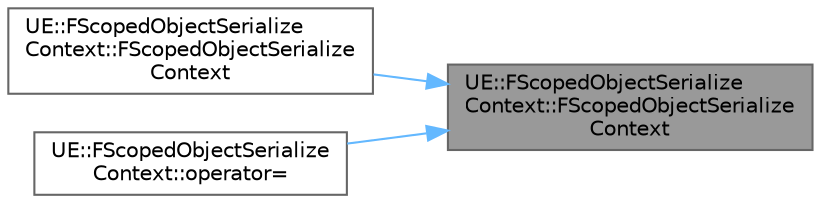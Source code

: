 digraph "UE::FScopedObjectSerializeContext::FScopedObjectSerializeContext"
{
 // INTERACTIVE_SVG=YES
 // LATEX_PDF_SIZE
  bgcolor="transparent";
  edge [fontname=Helvetica,fontsize=10,labelfontname=Helvetica,labelfontsize=10];
  node [fontname=Helvetica,fontsize=10,shape=box,height=0.2,width=0.4];
  rankdir="RL";
  Node1 [id="Node000001",label="UE::FScopedObjectSerialize\lContext::FScopedObjectSerialize\lContext",height=0.2,width=0.4,color="gray40", fillcolor="grey60", style="filled", fontcolor="black",tooltip=" "];
  Node1 -> Node2 [id="edge1_Node000001_Node000002",dir="back",color="steelblue1",style="solid",tooltip=" "];
  Node2 [id="Node000002",label="UE::FScopedObjectSerialize\lContext::FScopedObjectSerialize\lContext",height=0.2,width=0.4,color="grey40", fillcolor="white", style="filled",URL="$dc/d9c/structUE_1_1FScopedObjectSerializeContext.html#a96ebd8581facdfac3da24ad22ea4b613",tooltip=" "];
  Node1 -> Node3 [id="edge2_Node000001_Node000003",dir="back",color="steelblue1",style="solid",tooltip=" "];
  Node3 [id="Node000003",label="UE::FScopedObjectSerialize\lContext::operator=",height=0.2,width=0.4,color="grey40", fillcolor="white", style="filled",URL="$dc/d9c/structUE_1_1FScopedObjectSerializeContext.html#a10808ea5258aee2b85093011ab85786a",tooltip=" "];
}
